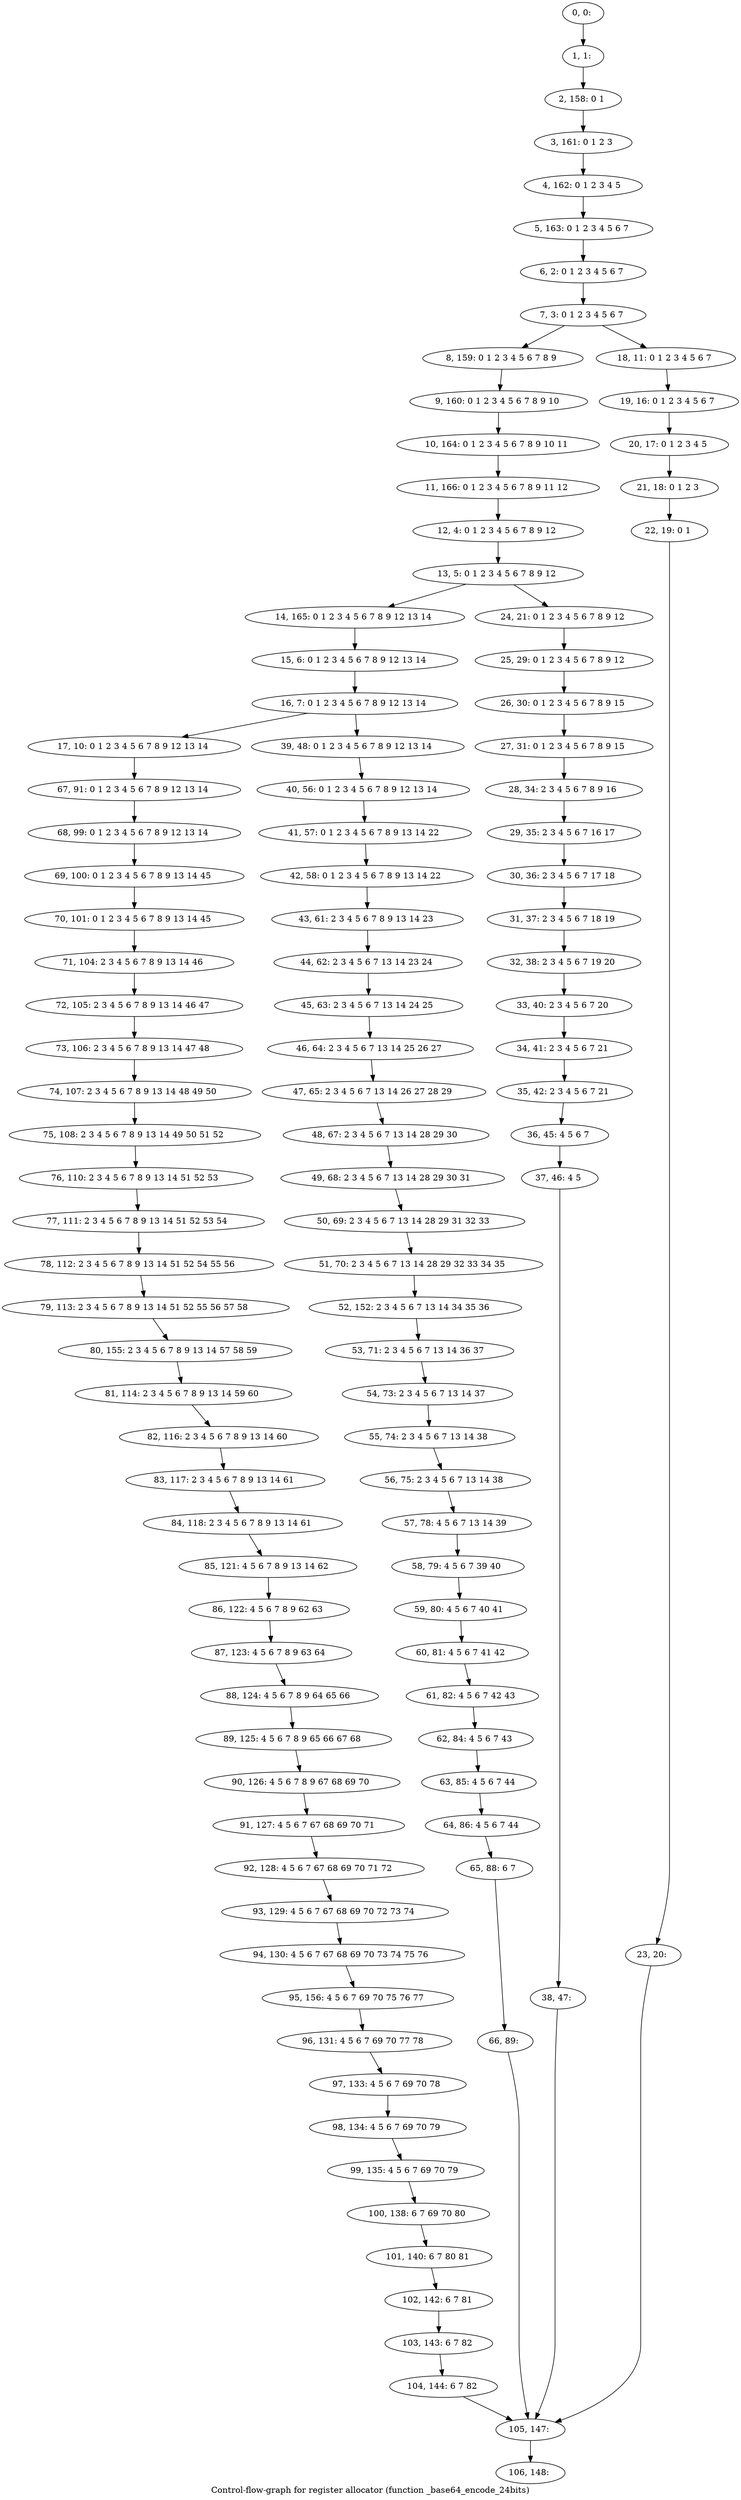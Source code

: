digraph G {
graph [label="Control-flow-graph for register allocator (function _base64_encode_24bits)"]
0[label="0, 0: "];
1[label="1, 1: "];
2[label="2, 158: 0 1 "];
3[label="3, 161: 0 1 2 3 "];
4[label="4, 162: 0 1 2 3 4 5 "];
5[label="5, 163: 0 1 2 3 4 5 6 7 "];
6[label="6, 2: 0 1 2 3 4 5 6 7 "];
7[label="7, 3: 0 1 2 3 4 5 6 7 "];
8[label="8, 159: 0 1 2 3 4 5 6 7 8 9 "];
9[label="9, 160: 0 1 2 3 4 5 6 7 8 9 10 "];
10[label="10, 164: 0 1 2 3 4 5 6 7 8 9 10 11 "];
11[label="11, 166: 0 1 2 3 4 5 6 7 8 9 11 12 "];
12[label="12, 4: 0 1 2 3 4 5 6 7 8 9 12 "];
13[label="13, 5: 0 1 2 3 4 5 6 7 8 9 12 "];
14[label="14, 165: 0 1 2 3 4 5 6 7 8 9 12 13 14 "];
15[label="15, 6: 0 1 2 3 4 5 6 7 8 9 12 13 14 "];
16[label="16, 7: 0 1 2 3 4 5 6 7 8 9 12 13 14 "];
17[label="17, 10: 0 1 2 3 4 5 6 7 8 9 12 13 14 "];
18[label="18, 11: 0 1 2 3 4 5 6 7 "];
19[label="19, 16: 0 1 2 3 4 5 6 7 "];
20[label="20, 17: 0 1 2 3 4 5 "];
21[label="21, 18: 0 1 2 3 "];
22[label="22, 19: 0 1 "];
23[label="23, 20: "];
24[label="24, 21: 0 1 2 3 4 5 6 7 8 9 12 "];
25[label="25, 29: 0 1 2 3 4 5 6 7 8 9 12 "];
26[label="26, 30: 0 1 2 3 4 5 6 7 8 9 15 "];
27[label="27, 31: 0 1 2 3 4 5 6 7 8 9 15 "];
28[label="28, 34: 2 3 4 5 6 7 8 9 16 "];
29[label="29, 35: 2 3 4 5 6 7 16 17 "];
30[label="30, 36: 2 3 4 5 6 7 17 18 "];
31[label="31, 37: 2 3 4 5 6 7 18 19 "];
32[label="32, 38: 2 3 4 5 6 7 19 20 "];
33[label="33, 40: 2 3 4 5 6 7 20 "];
34[label="34, 41: 2 3 4 5 6 7 21 "];
35[label="35, 42: 2 3 4 5 6 7 21 "];
36[label="36, 45: 4 5 6 7 "];
37[label="37, 46: 4 5 "];
38[label="38, 47: "];
39[label="39, 48: 0 1 2 3 4 5 6 7 8 9 12 13 14 "];
40[label="40, 56: 0 1 2 3 4 5 6 7 8 9 12 13 14 "];
41[label="41, 57: 0 1 2 3 4 5 6 7 8 9 13 14 22 "];
42[label="42, 58: 0 1 2 3 4 5 6 7 8 9 13 14 22 "];
43[label="43, 61: 2 3 4 5 6 7 8 9 13 14 23 "];
44[label="44, 62: 2 3 4 5 6 7 13 14 23 24 "];
45[label="45, 63: 2 3 4 5 6 7 13 14 24 25 "];
46[label="46, 64: 2 3 4 5 6 7 13 14 25 26 27 "];
47[label="47, 65: 2 3 4 5 6 7 13 14 26 27 28 29 "];
48[label="48, 67: 2 3 4 5 6 7 13 14 28 29 30 "];
49[label="49, 68: 2 3 4 5 6 7 13 14 28 29 30 31 "];
50[label="50, 69: 2 3 4 5 6 7 13 14 28 29 31 32 33 "];
51[label="51, 70: 2 3 4 5 6 7 13 14 28 29 32 33 34 35 "];
52[label="52, 152: 2 3 4 5 6 7 13 14 34 35 36 "];
53[label="53, 71: 2 3 4 5 6 7 13 14 36 37 "];
54[label="54, 73: 2 3 4 5 6 7 13 14 37 "];
55[label="55, 74: 2 3 4 5 6 7 13 14 38 "];
56[label="56, 75: 2 3 4 5 6 7 13 14 38 "];
57[label="57, 78: 4 5 6 7 13 14 39 "];
58[label="58, 79: 4 5 6 7 39 40 "];
59[label="59, 80: 4 5 6 7 40 41 "];
60[label="60, 81: 4 5 6 7 41 42 "];
61[label="61, 82: 4 5 6 7 42 43 "];
62[label="62, 84: 4 5 6 7 43 "];
63[label="63, 85: 4 5 6 7 44 "];
64[label="64, 86: 4 5 6 7 44 "];
65[label="65, 88: 6 7 "];
66[label="66, 89: "];
67[label="67, 91: 0 1 2 3 4 5 6 7 8 9 12 13 14 "];
68[label="68, 99: 0 1 2 3 4 5 6 7 8 9 12 13 14 "];
69[label="69, 100: 0 1 2 3 4 5 6 7 8 9 13 14 45 "];
70[label="70, 101: 0 1 2 3 4 5 6 7 8 9 13 14 45 "];
71[label="71, 104: 2 3 4 5 6 7 8 9 13 14 46 "];
72[label="72, 105: 2 3 4 5 6 7 8 9 13 14 46 47 "];
73[label="73, 106: 2 3 4 5 6 7 8 9 13 14 47 48 "];
74[label="74, 107: 2 3 4 5 6 7 8 9 13 14 48 49 50 "];
75[label="75, 108: 2 3 4 5 6 7 8 9 13 14 49 50 51 52 "];
76[label="76, 110: 2 3 4 5 6 7 8 9 13 14 51 52 53 "];
77[label="77, 111: 2 3 4 5 6 7 8 9 13 14 51 52 53 54 "];
78[label="78, 112: 2 3 4 5 6 7 8 9 13 14 51 52 54 55 56 "];
79[label="79, 113: 2 3 4 5 6 7 8 9 13 14 51 52 55 56 57 58 "];
80[label="80, 155: 2 3 4 5 6 7 8 9 13 14 57 58 59 "];
81[label="81, 114: 2 3 4 5 6 7 8 9 13 14 59 60 "];
82[label="82, 116: 2 3 4 5 6 7 8 9 13 14 60 "];
83[label="83, 117: 2 3 4 5 6 7 8 9 13 14 61 "];
84[label="84, 118: 2 3 4 5 6 7 8 9 13 14 61 "];
85[label="85, 121: 4 5 6 7 8 9 13 14 62 "];
86[label="86, 122: 4 5 6 7 8 9 62 63 "];
87[label="87, 123: 4 5 6 7 8 9 63 64 "];
88[label="88, 124: 4 5 6 7 8 9 64 65 66 "];
89[label="89, 125: 4 5 6 7 8 9 65 66 67 68 "];
90[label="90, 126: 4 5 6 7 8 9 67 68 69 70 "];
91[label="91, 127: 4 5 6 7 67 68 69 70 71 "];
92[label="92, 128: 4 5 6 7 67 68 69 70 71 72 "];
93[label="93, 129: 4 5 6 7 67 68 69 70 72 73 74 "];
94[label="94, 130: 4 5 6 7 67 68 69 70 73 74 75 76 "];
95[label="95, 156: 4 5 6 7 69 70 75 76 77 "];
96[label="96, 131: 4 5 6 7 69 70 77 78 "];
97[label="97, 133: 4 5 6 7 69 70 78 "];
98[label="98, 134: 4 5 6 7 69 70 79 "];
99[label="99, 135: 4 5 6 7 69 70 79 "];
100[label="100, 138: 6 7 69 70 80 "];
101[label="101, 140: 6 7 80 81 "];
102[label="102, 142: 6 7 81 "];
103[label="103, 143: 6 7 82 "];
104[label="104, 144: 6 7 82 "];
105[label="105, 147: "];
106[label="106, 148: "];
0->1 ;
1->2 ;
2->3 ;
3->4 ;
4->5 ;
5->6 ;
6->7 ;
7->8 ;
7->18 ;
8->9 ;
9->10 ;
10->11 ;
11->12 ;
12->13 ;
13->14 ;
13->24 ;
14->15 ;
15->16 ;
16->17 ;
16->39 ;
17->67 ;
18->19 ;
19->20 ;
20->21 ;
21->22 ;
22->23 ;
23->105 ;
24->25 ;
25->26 ;
26->27 ;
27->28 ;
28->29 ;
29->30 ;
30->31 ;
31->32 ;
32->33 ;
33->34 ;
34->35 ;
35->36 ;
36->37 ;
37->38 ;
38->105 ;
39->40 ;
40->41 ;
41->42 ;
42->43 ;
43->44 ;
44->45 ;
45->46 ;
46->47 ;
47->48 ;
48->49 ;
49->50 ;
50->51 ;
51->52 ;
52->53 ;
53->54 ;
54->55 ;
55->56 ;
56->57 ;
57->58 ;
58->59 ;
59->60 ;
60->61 ;
61->62 ;
62->63 ;
63->64 ;
64->65 ;
65->66 ;
66->105 ;
67->68 ;
68->69 ;
69->70 ;
70->71 ;
71->72 ;
72->73 ;
73->74 ;
74->75 ;
75->76 ;
76->77 ;
77->78 ;
78->79 ;
79->80 ;
80->81 ;
81->82 ;
82->83 ;
83->84 ;
84->85 ;
85->86 ;
86->87 ;
87->88 ;
88->89 ;
89->90 ;
90->91 ;
91->92 ;
92->93 ;
93->94 ;
94->95 ;
95->96 ;
96->97 ;
97->98 ;
98->99 ;
99->100 ;
100->101 ;
101->102 ;
102->103 ;
103->104 ;
104->105 ;
105->106 ;
}
